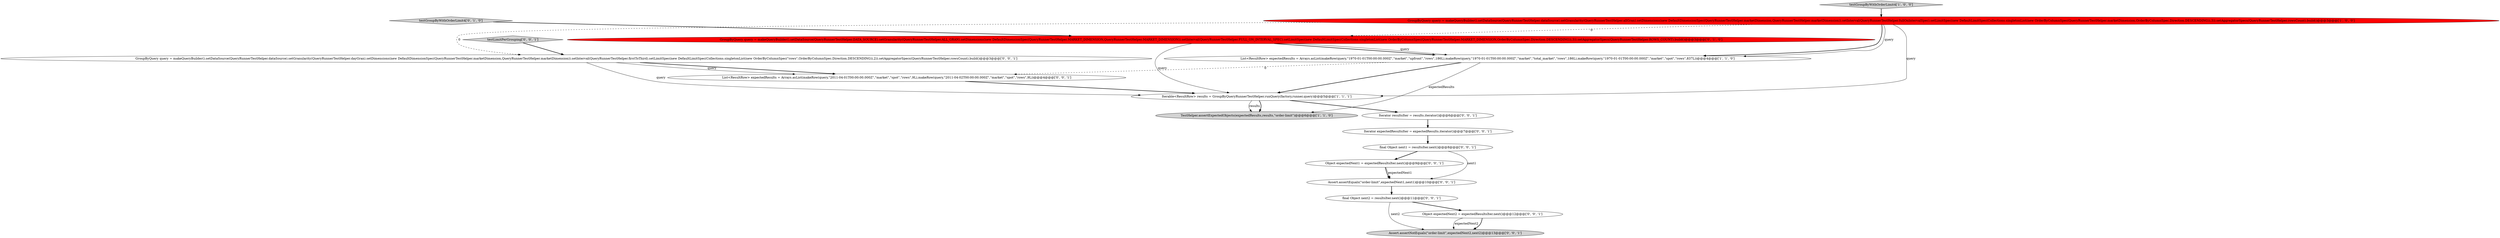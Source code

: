 digraph {
7 [style = filled, label = "final Object next2 = resultsIter.next()@@@11@@@['0', '0', '1']", fillcolor = white, shape = ellipse image = "AAA0AAABBB3BBB"];
0 [style = filled, label = "Iterable<ResultRow> results = GroupByQueryRunnerTestHelper.runQuery(factory,runner,query)@@@5@@@['1', '1', '1']", fillcolor = white, shape = ellipse image = "AAA0AAABBB1BBB"];
9 [style = filled, label = "GroupByQuery query = makeQueryBuilder().setDataSource(QueryRunnerTestHelper.dataSource).setGranularity(QueryRunnerTestHelper.dayGran).setDimensions(new DefaultDimensionSpec(QueryRunnerTestHelper.marketDimension,QueryRunnerTestHelper.marketDimension)).setInterval(QueryRunnerTestHelper.firstToThird).setLimitSpec(new DefaultLimitSpec(Collections.singletonList(new OrderByColumnSpec(\"rows\",OrderByColumnSpec.Direction.DESCENDING)),2)).setAggregatorSpecs(QueryRunnerTestHelper.rowsCount).build()@@@3@@@['0', '0', '1']", fillcolor = white, shape = ellipse image = "AAA0AAABBB3BBB"];
11 [style = filled, label = "Object expectedNext1 = expectedResultsIter.next()@@@9@@@['0', '0', '1']", fillcolor = white, shape = ellipse image = "AAA0AAABBB3BBB"];
12 [style = filled, label = "Iterator resultsIter = results.iterator()@@@6@@@['0', '0', '1']", fillcolor = white, shape = ellipse image = "AAA0AAABBB3BBB"];
10 [style = filled, label = "List<ResultRow> expectedResults = Arrays.asList(makeRow(query,\"2011-04-01T00:00:00.000Z\",\"market\",\"spot\",\"rows\",9L),makeRow(query,\"2011-04-02T00:00:00.000Z\",\"market\",\"spot\",\"rows\",9L))@@@4@@@['0', '0', '1']", fillcolor = white, shape = ellipse image = "AAA0AAABBB3BBB"];
8 [style = filled, label = "Object expectedNext2 = expectedResultsIter.next()@@@12@@@['0', '0', '1']", fillcolor = white, shape = ellipse image = "AAA0AAABBB3BBB"];
5 [style = filled, label = "GroupByQuery query = makeQueryBuilder().setDataSource(QueryRunnerTestHelper.DATA_SOURCE).setGranularity(QueryRunnerTestHelper.ALL_GRAN).setDimensions(new DefaultDimensionSpec(QueryRunnerTestHelper.MARKET_DIMENSION,QueryRunnerTestHelper.MARKET_DIMENSION)).setInterval(QueryRunnerTestHelper.FULL_ON_INTERVAL_SPEC).setLimitSpec(new DefaultLimitSpec(Collections.singletonList(new OrderByColumnSpec(QueryRunnerTestHelper.MARKET_DIMENSION,OrderByColumnSpec.Direction.DESCENDING)),3)).setAggregatorSpecs(QueryRunnerTestHelper.ROWS_COUNT).build()@@@3@@@['0', '1', '0']", fillcolor = red, shape = ellipse image = "AAA1AAABBB2BBB"];
4 [style = filled, label = "testGroupByWithOrderLimit4['1', '0', '0']", fillcolor = lightgray, shape = diamond image = "AAA0AAABBB1BBB"];
1 [style = filled, label = "TestHelper.assertExpectedObjects(expectedResults,results,\"order-limit\")@@@6@@@['1', '1', '0']", fillcolor = lightgray, shape = ellipse image = "AAA0AAABBB1BBB"];
3 [style = filled, label = "List<ResultRow> expectedResults = Arrays.asList(makeRow(query,\"1970-01-01T00:00:00.000Z\",\"market\",\"upfront\",\"rows\",186L),makeRow(query,\"1970-01-01T00:00:00.000Z\",\"market\",\"total_market\",\"rows\",186L),makeRow(query,\"1970-01-01T00:00:00.000Z\",\"market\",\"spot\",\"rows\",837L))@@@4@@@['1', '1', '0']", fillcolor = white, shape = ellipse image = "AAA0AAABBB1BBB"];
6 [style = filled, label = "testGroupByWithOrderLimit4['0', '1', '0']", fillcolor = lightgray, shape = diamond image = "AAA0AAABBB2BBB"];
13 [style = filled, label = "final Object next1 = resultsIter.next()@@@8@@@['0', '0', '1']", fillcolor = white, shape = ellipse image = "AAA0AAABBB3BBB"];
17 [style = filled, label = "testLimitPerGrouping['0', '0', '1']", fillcolor = lightgray, shape = diamond image = "AAA0AAABBB3BBB"];
14 [style = filled, label = "Iterator expectedResultsIter = expectedResults.iterator()@@@7@@@['0', '0', '1']", fillcolor = white, shape = ellipse image = "AAA0AAABBB3BBB"];
15 [style = filled, label = "Assert.assertEquals(\"order-limit\",expectedNext1,next1)@@@10@@@['0', '0', '1']", fillcolor = white, shape = ellipse image = "AAA0AAABBB3BBB"];
16 [style = filled, label = "Assert.assertNotEquals(\"order-limit\",expectedNext2,next2)@@@13@@@['0', '0', '1']", fillcolor = lightgray, shape = ellipse image = "AAA0AAABBB3BBB"];
2 [style = filled, label = "GroupByQuery query = makeQueryBuilder().setDataSource(QueryRunnerTestHelper.dataSource).setGranularity(QueryRunnerTestHelper.allGran).setDimensions(new DefaultDimensionSpec(QueryRunnerTestHelper.marketDimension,QueryRunnerTestHelper.marketDimension)).setInterval(QueryRunnerTestHelper.fullOnIntervalSpec).setLimitSpec(new DefaultLimitSpec(Collections.singletonList(new OrderByColumnSpec(QueryRunnerTestHelper.marketDimension,OrderByColumnSpec.Direction.DESCENDING)),3)).setAggregatorSpecs(QueryRunnerTestHelper.rowsCount).build()@@@3@@@['1', '0', '0']", fillcolor = red, shape = ellipse image = "AAA1AAABBB1BBB"];
5->3 [style = bold, label=""];
8->16 [style = bold, label=""];
13->15 [style = solid, label="next1"];
15->7 [style = bold, label=""];
3->1 [style = solid, label="expectedResults"];
2->0 [style = solid, label="query"];
8->16 [style = solid, label="expectedNext2"];
11->15 [style = solid, label="expectedNext1"];
0->12 [style = bold, label=""];
2->3 [style = bold, label=""];
17->9 [style = bold, label=""];
5->0 [style = solid, label="query"];
4->2 [style = bold, label=""];
9->10 [style = bold, label=""];
9->0 [style = solid, label="query"];
7->8 [style = bold, label=""];
13->11 [style = bold, label=""];
3->0 [style = bold, label=""];
11->15 [style = bold, label=""];
6->5 [style = bold, label=""];
2->5 [style = dashed, label="0"];
2->3 [style = solid, label="query"];
2->9 [style = dashed, label="0"];
0->1 [style = bold, label=""];
9->10 [style = solid, label="query"];
10->0 [style = bold, label=""];
0->1 [style = solid, label="results"];
12->14 [style = bold, label=""];
7->16 [style = solid, label="next2"];
5->3 [style = solid, label="query"];
3->10 [style = dashed, label="0"];
14->13 [style = bold, label=""];
}
